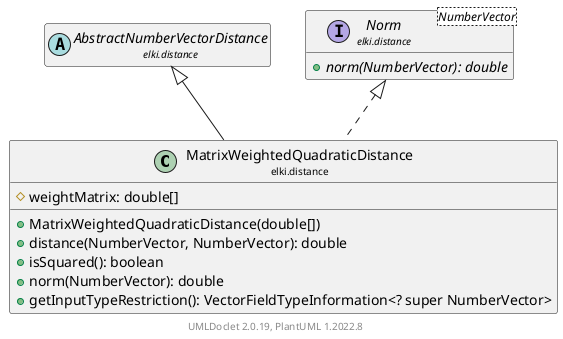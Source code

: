 @startuml
    remove .*\.(Instance|Par|Parameterizer|Factory)$
    set namespaceSeparator none
    hide empty fields
    hide empty methods

    class "<size:14>MatrixWeightedQuadraticDistance\n<size:10>elki.distance" as elki.distance.MatrixWeightedQuadraticDistance [[MatrixWeightedQuadraticDistance.html]] {
        #weightMatrix: double[]
        +MatrixWeightedQuadraticDistance(double[])
        +distance(NumberVector, NumberVector): double
        +isSquared(): boolean
        +norm(NumberVector): double
        +getInputTypeRestriction(): VectorFieldTypeInformation<? super NumberVector>
    }

    abstract class "<size:14>AbstractNumberVectorDistance\n<size:10>elki.distance" as elki.distance.AbstractNumberVectorDistance [[AbstractNumberVectorDistance.html]]
    interface "<size:14>Norm\n<size:10>elki.distance" as elki.distance.Norm<NumberVector> [[Norm.html]] {
        {abstract} +norm(NumberVector): double
    }

    elki.distance.AbstractNumberVectorDistance <|-- elki.distance.MatrixWeightedQuadraticDistance
    elki.distance.Norm <|.. elki.distance.MatrixWeightedQuadraticDistance

    center footer UMLDoclet 2.0.19, PlantUML 1.2022.8
@enduml
